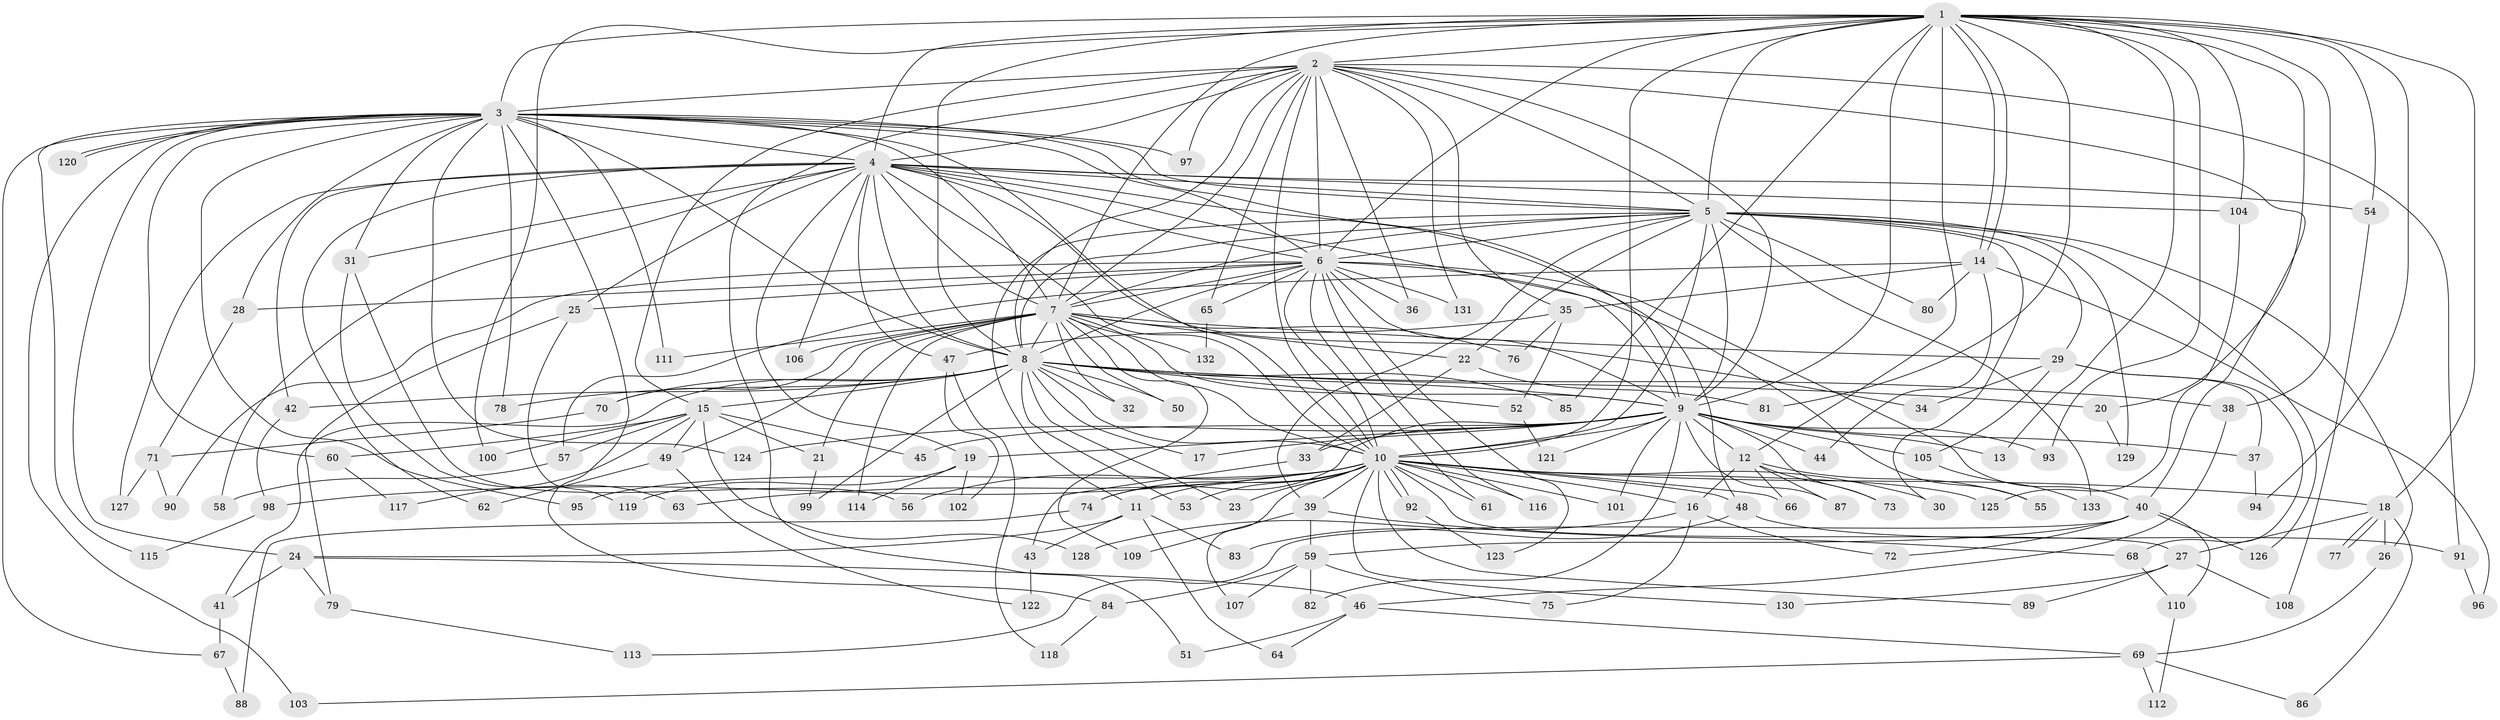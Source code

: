 // coarse degree distribution, {23: 0.0196078431372549, 16: 0.00980392156862745, 22: 0.00980392156862745, 21: 0.00980392156862745, 18: 0.00980392156862745, 17: 0.00980392156862745, 41: 0.00980392156862745, 24: 0.00980392156862745, 6: 0.0196078431372549, 7: 0.0392156862745098, 2: 0.4803921568627451, 10: 0.00980392156862745, 5: 0.049019607843137254, 3: 0.20588235294117646, 4: 0.08823529411764706, 8: 0.00980392156862745, 1: 0.00980392156862745}
// Generated by graph-tools (version 1.1) at 2025/41/03/06/25 10:41:41]
// undirected, 133 vertices, 291 edges
graph export_dot {
graph [start="1"]
  node [color=gray90,style=filled];
  1;
  2;
  3;
  4;
  5;
  6;
  7;
  8;
  9;
  10;
  11;
  12;
  13;
  14;
  15;
  16;
  17;
  18;
  19;
  20;
  21;
  22;
  23;
  24;
  25;
  26;
  27;
  28;
  29;
  30;
  31;
  32;
  33;
  34;
  35;
  36;
  37;
  38;
  39;
  40;
  41;
  42;
  43;
  44;
  45;
  46;
  47;
  48;
  49;
  50;
  51;
  52;
  53;
  54;
  55;
  56;
  57;
  58;
  59;
  60;
  61;
  62;
  63;
  64;
  65;
  66;
  67;
  68;
  69;
  70;
  71;
  72;
  73;
  74;
  75;
  76;
  77;
  78;
  79;
  80;
  81;
  82;
  83;
  84;
  85;
  86;
  87;
  88;
  89;
  90;
  91;
  92;
  93;
  94;
  95;
  96;
  97;
  98;
  99;
  100;
  101;
  102;
  103;
  104;
  105;
  106;
  107;
  108;
  109;
  110;
  111;
  112;
  113;
  114;
  115;
  116;
  117;
  118;
  119;
  120;
  121;
  122;
  123;
  124;
  125;
  126;
  127;
  128;
  129;
  130;
  131;
  132;
  133;
  1 -- 2;
  1 -- 3;
  1 -- 4;
  1 -- 5;
  1 -- 6;
  1 -- 7;
  1 -- 8;
  1 -- 9;
  1 -- 10;
  1 -- 12;
  1 -- 13;
  1 -- 14;
  1 -- 14;
  1 -- 18;
  1 -- 20;
  1 -- 38;
  1 -- 54;
  1 -- 81;
  1 -- 85;
  1 -- 93;
  1 -- 94;
  1 -- 100;
  1 -- 104;
  2 -- 3;
  2 -- 4;
  2 -- 5;
  2 -- 6;
  2 -- 7;
  2 -- 8;
  2 -- 9;
  2 -- 10;
  2 -- 15;
  2 -- 35;
  2 -- 36;
  2 -- 40;
  2 -- 51;
  2 -- 65;
  2 -- 91;
  2 -- 97;
  2 -- 131;
  3 -- 4;
  3 -- 5;
  3 -- 6;
  3 -- 7;
  3 -- 8;
  3 -- 9;
  3 -- 10;
  3 -- 24;
  3 -- 28;
  3 -- 31;
  3 -- 60;
  3 -- 67;
  3 -- 78;
  3 -- 84;
  3 -- 95;
  3 -- 97;
  3 -- 103;
  3 -- 111;
  3 -- 115;
  3 -- 120;
  3 -- 120;
  3 -- 124;
  4 -- 5;
  4 -- 6;
  4 -- 7;
  4 -- 8;
  4 -- 9;
  4 -- 10;
  4 -- 19;
  4 -- 25;
  4 -- 31;
  4 -- 34;
  4 -- 42;
  4 -- 47;
  4 -- 48;
  4 -- 54;
  4 -- 58;
  4 -- 62;
  4 -- 104;
  4 -- 106;
  4 -- 127;
  5 -- 6;
  5 -- 7;
  5 -- 8;
  5 -- 9;
  5 -- 10;
  5 -- 11;
  5 -- 22;
  5 -- 26;
  5 -- 29;
  5 -- 30;
  5 -- 39;
  5 -- 80;
  5 -- 126;
  5 -- 129;
  5 -- 133;
  6 -- 7;
  6 -- 8;
  6 -- 9;
  6 -- 10;
  6 -- 25;
  6 -- 28;
  6 -- 36;
  6 -- 40;
  6 -- 55;
  6 -- 61;
  6 -- 65;
  6 -- 90;
  6 -- 116;
  6 -- 123;
  6 -- 131;
  7 -- 8;
  7 -- 9;
  7 -- 10;
  7 -- 21;
  7 -- 22;
  7 -- 29;
  7 -- 32;
  7 -- 49;
  7 -- 50;
  7 -- 70;
  7 -- 76;
  7 -- 106;
  7 -- 109;
  7 -- 111;
  7 -- 114;
  7 -- 132;
  8 -- 9;
  8 -- 10;
  8 -- 15;
  8 -- 17;
  8 -- 20;
  8 -- 23;
  8 -- 32;
  8 -- 38;
  8 -- 41;
  8 -- 42;
  8 -- 50;
  8 -- 52;
  8 -- 53;
  8 -- 70;
  8 -- 78;
  8 -- 85;
  8 -- 99;
  9 -- 10;
  9 -- 12;
  9 -- 13;
  9 -- 17;
  9 -- 19;
  9 -- 33;
  9 -- 37;
  9 -- 44;
  9 -- 45;
  9 -- 73;
  9 -- 74;
  9 -- 82;
  9 -- 87;
  9 -- 93;
  9 -- 101;
  9 -- 105;
  9 -- 121;
  9 -- 124;
  10 -- 11;
  10 -- 16;
  10 -- 18;
  10 -- 23;
  10 -- 27;
  10 -- 30;
  10 -- 39;
  10 -- 48;
  10 -- 53;
  10 -- 56;
  10 -- 61;
  10 -- 63;
  10 -- 66;
  10 -- 74;
  10 -- 89;
  10 -- 92;
  10 -- 92;
  10 -- 95;
  10 -- 98;
  10 -- 101;
  10 -- 107;
  10 -- 116;
  10 -- 125;
  10 -- 130;
  11 -- 24;
  11 -- 43;
  11 -- 64;
  11 -- 83;
  12 -- 16;
  12 -- 55;
  12 -- 66;
  12 -- 73;
  12 -- 87;
  14 -- 35;
  14 -- 44;
  14 -- 57;
  14 -- 80;
  14 -- 96;
  15 -- 21;
  15 -- 45;
  15 -- 49;
  15 -- 57;
  15 -- 60;
  15 -- 100;
  15 -- 117;
  15 -- 128;
  16 -- 72;
  16 -- 75;
  16 -- 128;
  18 -- 26;
  18 -- 27;
  18 -- 77;
  18 -- 77;
  18 -- 86;
  19 -- 102;
  19 -- 114;
  19 -- 119;
  20 -- 129;
  21 -- 99;
  22 -- 33;
  22 -- 81;
  24 -- 41;
  24 -- 46;
  24 -- 79;
  25 -- 79;
  25 -- 119;
  26 -- 69;
  27 -- 89;
  27 -- 108;
  27 -- 130;
  28 -- 71;
  29 -- 34;
  29 -- 37;
  29 -- 68;
  29 -- 105;
  31 -- 56;
  31 -- 63;
  33 -- 43;
  35 -- 47;
  35 -- 52;
  35 -- 76;
  37 -- 94;
  38 -- 46;
  39 -- 59;
  39 -- 68;
  39 -- 109;
  40 -- 59;
  40 -- 72;
  40 -- 110;
  40 -- 113;
  40 -- 126;
  41 -- 67;
  42 -- 98;
  43 -- 122;
  46 -- 51;
  46 -- 64;
  46 -- 69;
  47 -- 102;
  47 -- 118;
  48 -- 83;
  48 -- 91;
  49 -- 62;
  49 -- 122;
  52 -- 121;
  54 -- 108;
  57 -- 58;
  59 -- 75;
  59 -- 82;
  59 -- 84;
  59 -- 107;
  60 -- 117;
  65 -- 132;
  67 -- 88;
  68 -- 110;
  69 -- 86;
  69 -- 103;
  69 -- 112;
  70 -- 71;
  71 -- 90;
  71 -- 127;
  74 -- 88;
  79 -- 113;
  84 -- 118;
  91 -- 96;
  92 -- 123;
  98 -- 115;
  104 -- 125;
  105 -- 133;
  110 -- 112;
}
